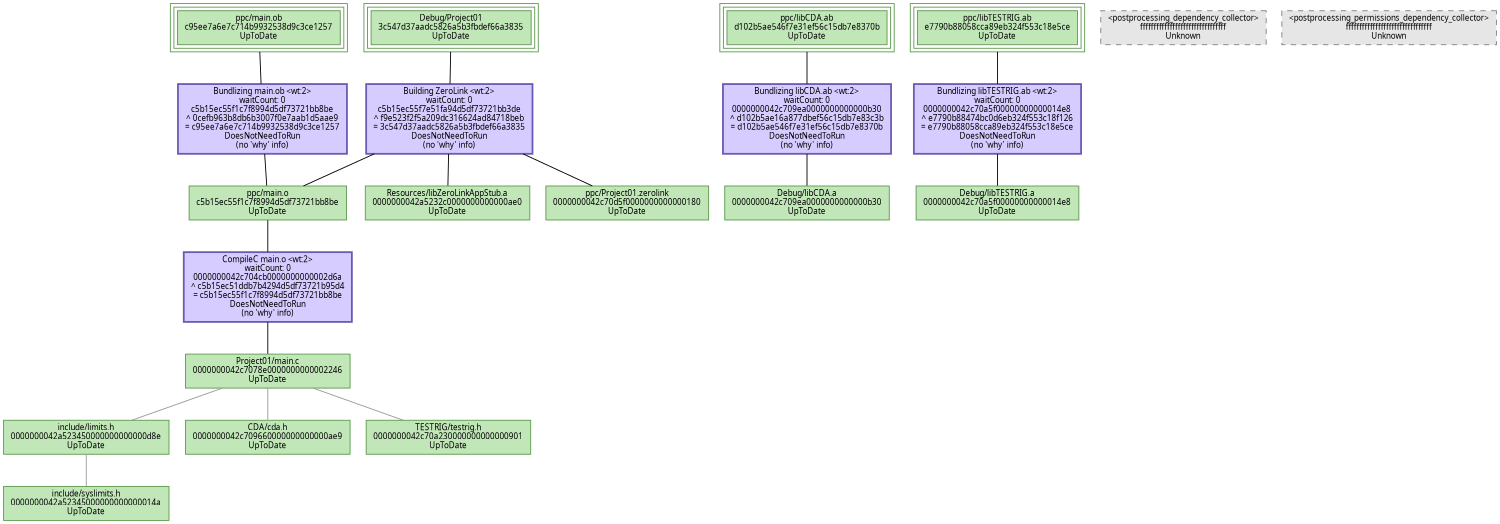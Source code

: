 digraph Project01 {
   size = "10.000000,8.500000";
   concentrate = false;

   node [ shape = box, style = filled, color = "0.3 0.5 0.6", fillcolor = "0.3 0.2 0.9", fontname = "Monaco", fontsize = "9" ];
   n00001 [ label = "Debug/Project01\n3c547d37aadc5826a5b3fbdef66a3835\nUpToDate", peripheries = 3 ];
   n00002 [ label = "ppc/main.o\nc5b15ec55f1c7f8994d5df73721bb8be\nUpToDate" ];
   n00003 [ label = "Project01/main.c\n0000000042c7078e0000000000002246\nUpToDate" ];
   n00004 [ label = "ppc/main.ob\nc95ee7a6e7c714b9932538d9c3ce1257\nUpToDate", peripheries = 3 ];
   n00005 [ label = "Resources/libZeroLinkAppStub.a\n0000000042a5232c0000000000000ae0\nUpToDate" ];
   n00006 [ label = "ppc/libCDA.ab\nd102b5ae546f7e31ef56c15db7e8370b\nUpToDate", peripheries = 3 ];
   n00007 [ label = "Debug/libCDA.a\n0000000042c709ea0000000000000b30\nUpToDate" ];
   n00008 [ label = "ppc/libTESTRIG.ab\ne7790b88058cca89eb324f553c18e5ce\nUpToDate", peripheries = 3 ];
   n00009 [ label = "Debug/libTESTRIG.a\n0000000042c70a5f00000000000014e8\nUpToDate" ];
   n00010 [ label = "ppc/Project01.zerolink\n0000000042c70d5f0000000000000180\nUpToDate" ];
   n00011 [ label = "<postprocessing_dependency_collector>\nffffffffffffffffffffffffffffffff\nUnknown", color = "0.0 0.0 0.5", fillcolor = "0.0 0.0 0.9", style = "filled,dashed" ];
   n00012 [ label = "<postprocessing_permissions_dependency_collector>\nffffffffffffffffffffffffffffffff\nUnknown", color = "0.0 0.0 0.5", fillcolor = "0.0 0.0 0.9", style = "filled,dashed" ];
   n00013 [ label = "include/limits.h\n0000000042a523450000000000000d8e\nUpToDate" ];
   n00014 [ label = "CDA/cda.h\n0000000042c709660000000000000ae9\nUpToDate" ];
   n00015 [ label = "TESTRIG/testrig.h\n0000000042c70a230000000000000901\nUpToDate" ];
   n00016 [ label = "include/syslimits.h\n0000000042a52345000000000000014a\nUpToDate" ];

   node [ shape = box, style = "filled,bold", color = "0.7 0.5 0.7", fillcolor = "0.7 0.2 1.0", fontname = "Monaco", fontsize = "9" ];
   c00001 [ label = "CompileC main.o <wt:2>\nwaitCount: 0\n0000000042c704cb0000000000002d6a\n^ c5b15ec51ddb7b4294d5df73721b95d4\n= c5b15ec55f1c7f8994d5df73721bb8be\nDoesNotNeedToRun\n(no 'why' info)" ];
   c00002 [ label = "Bundlizing main.ob <wt:2>\nwaitCount: 0\nc5b15ec55f1c7f8994d5df73721bb8be\n^ 0cefb963b8db6b3007f0e7aab1d5aae9\n= c95ee7a6e7c714b9932538d9c3ce1257\nDoesNotNeedToRun\n(no 'why' info)" ];
   c00003 [ label = "Building ZeroLink <wt:2>\nwaitCount: 0\nc5b15ec55f7e51fa94d5df73721bb3de\n^ f9e523f2f5a209dc316624ad84718beb\n= 3c547d37aadc5826a5b3fbdef66a3835\nDoesNotNeedToRun\n(no 'why' info)" ];
   c00004 [ label = "Bundlizing libCDA.ab <wt:2>\nwaitCount: 0\n0000000042c709ea0000000000000b30\n^ d102b5ae16a877dbef56c15db7e83c3b\n= d102b5ae546f7e31ef56c15db7e8370b\nDoesNotNeedToRun\n(no 'why' info)" ];
   c00005 [ label = "Bundlizing libTESTRIG.ab <wt:2>\nwaitCount: 0\n0000000042c70a5f00000000000014e8\n^ e7790b88474bc0d6eb324f553c18f126\n= e7790b88058cca89eb324f553c18e5ce\nDoesNotNeedToRun\n(no 'why' info)" ];

   edge [ style = solid, color = black, arrowhead = none, arrowtail = normal ];
   n00001 -> { c00003 };
   n00002 -> { c00001 };
   n00004 -> { c00002 };
   n00006 -> { c00004 };
   n00008 -> { c00005 };
   c00001 -> { n00003 };
   c00002 -> { n00002 };
   c00003 -> { n00002 n00005 n00010 };
   c00004 -> { n00007 };
   c00005 -> { n00009 };

   edge [ style = solid, color = gray60, arrowhead = none, arrowtail = normal ];
   n00003 -> { n00013 n00014 n00015 };
   n00013 -> { n00016 };
}
